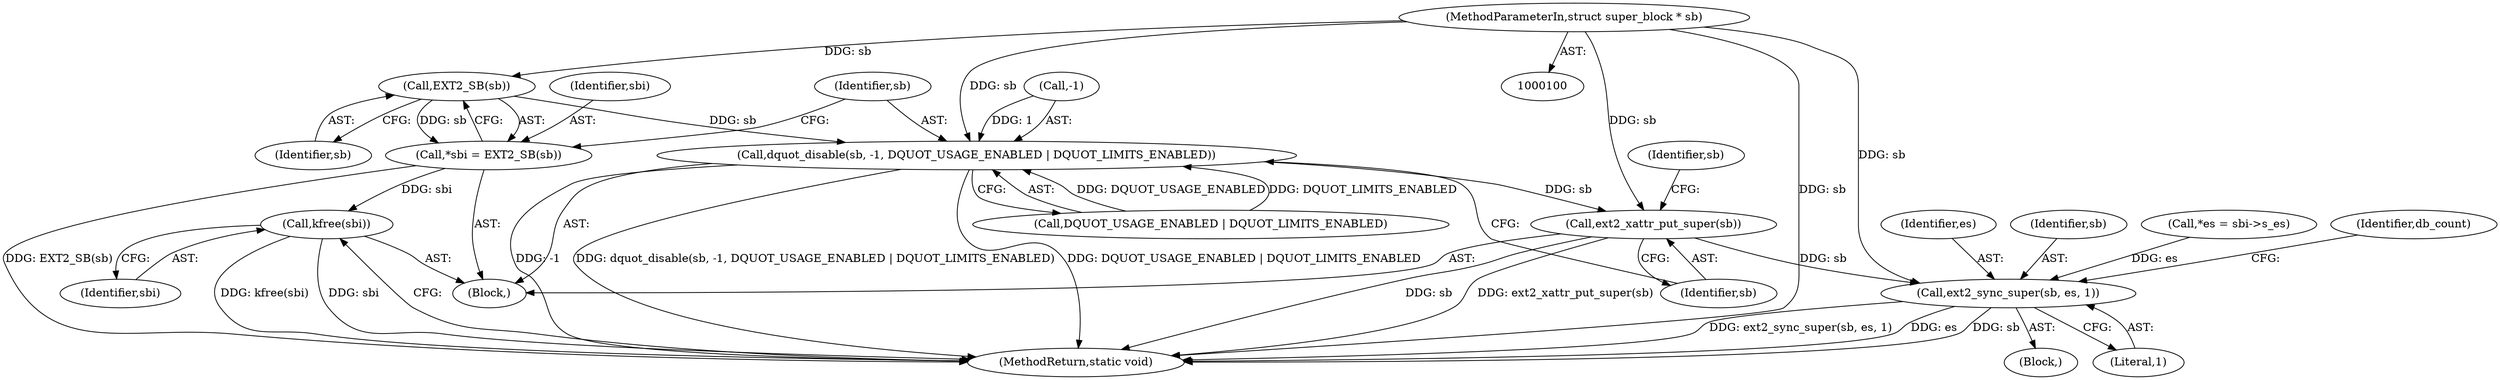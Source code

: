 digraph "0_linux_be0726d33cb8f411945884664924bed3cb8c70ee_1@pointer" {
"1000108" [label="(Call,EXT2_SB(sb))"];
"1000101" [label="(MethodParameterIn,struct super_block * sb)"];
"1000106" [label="(Call,*sbi = EXT2_SB(sb))"];
"1000217" [label="(Call,kfree(sbi))"];
"1000110" [label="(Call,dquot_disable(sb, -1, DQUOT_USAGE_ENABLED | DQUOT_LIMITS_ENABLED))"];
"1000117" [label="(Call,ext2_xattr_put_super(sb))"];
"1000151" [label="(Call,ext2_sync_super(sb, es, 1))"];
"1000217" [label="(Call,kfree(sbi))"];
"1000219" [label="(MethodReturn,static void)"];
"1000128" [label="(Call,*es = sbi->s_es)"];
"1000156" [label="(Identifier,db_count)"];
"1000111" [label="(Identifier,sb)"];
"1000108" [label="(Call,EXT2_SB(sb))"];
"1000109" [label="(Identifier,sb)"];
"1000107" [label="(Identifier,sbi)"];
"1000154" [label="(Literal,1)"];
"1000110" [label="(Call,dquot_disable(sb, -1, DQUOT_USAGE_ENABLED | DQUOT_LIMITS_ENABLED))"];
"1000102" [label="(Block,)"];
"1000112" [label="(Call,-1)"];
"1000114" [label="(Call,DQUOT_USAGE_ENABLED | DQUOT_LIMITS_ENABLED)"];
"1000153" [label="(Identifier,es)"];
"1000151" [label="(Call,ext2_sync_super(sb, es, 1))"];
"1000218" [label="(Identifier,sbi)"];
"1000126" [label="(Block,)"];
"1000101" [label="(MethodParameterIn,struct super_block * sb)"];
"1000152" [label="(Identifier,sb)"];
"1000106" [label="(Call,*sbi = EXT2_SB(sb))"];
"1000118" [label="(Identifier,sb)"];
"1000123" [label="(Identifier,sb)"];
"1000117" [label="(Call,ext2_xattr_put_super(sb))"];
"1000108" -> "1000106"  [label="AST: "];
"1000108" -> "1000109"  [label="CFG: "];
"1000109" -> "1000108"  [label="AST: "];
"1000106" -> "1000108"  [label="CFG: "];
"1000108" -> "1000106"  [label="DDG: sb"];
"1000101" -> "1000108"  [label="DDG: sb"];
"1000108" -> "1000110"  [label="DDG: sb"];
"1000101" -> "1000100"  [label="AST: "];
"1000101" -> "1000219"  [label="DDG: sb"];
"1000101" -> "1000110"  [label="DDG: sb"];
"1000101" -> "1000117"  [label="DDG: sb"];
"1000101" -> "1000151"  [label="DDG: sb"];
"1000106" -> "1000102"  [label="AST: "];
"1000107" -> "1000106"  [label="AST: "];
"1000111" -> "1000106"  [label="CFG: "];
"1000106" -> "1000219"  [label="DDG: EXT2_SB(sb)"];
"1000106" -> "1000217"  [label="DDG: sbi"];
"1000217" -> "1000102"  [label="AST: "];
"1000217" -> "1000218"  [label="CFG: "];
"1000218" -> "1000217"  [label="AST: "];
"1000219" -> "1000217"  [label="CFG: "];
"1000217" -> "1000219"  [label="DDG: kfree(sbi)"];
"1000217" -> "1000219"  [label="DDG: sbi"];
"1000110" -> "1000102"  [label="AST: "];
"1000110" -> "1000114"  [label="CFG: "];
"1000111" -> "1000110"  [label="AST: "];
"1000112" -> "1000110"  [label="AST: "];
"1000114" -> "1000110"  [label="AST: "];
"1000118" -> "1000110"  [label="CFG: "];
"1000110" -> "1000219"  [label="DDG: DQUOT_USAGE_ENABLED | DQUOT_LIMITS_ENABLED"];
"1000110" -> "1000219"  [label="DDG: -1"];
"1000110" -> "1000219"  [label="DDG: dquot_disable(sb, -1, DQUOT_USAGE_ENABLED | DQUOT_LIMITS_ENABLED)"];
"1000112" -> "1000110"  [label="DDG: 1"];
"1000114" -> "1000110"  [label="DDG: DQUOT_USAGE_ENABLED"];
"1000114" -> "1000110"  [label="DDG: DQUOT_LIMITS_ENABLED"];
"1000110" -> "1000117"  [label="DDG: sb"];
"1000117" -> "1000102"  [label="AST: "];
"1000117" -> "1000118"  [label="CFG: "];
"1000118" -> "1000117"  [label="AST: "];
"1000123" -> "1000117"  [label="CFG: "];
"1000117" -> "1000219"  [label="DDG: sb"];
"1000117" -> "1000219"  [label="DDG: ext2_xattr_put_super(sb)"];
"1000117" -> "1000151"  [label="DDG: sb"];
"1000151" -> "1000126"  [label="AST: "];
"1000151" -> "1000154"  [label="CFG: "];
"1000152" -> "1000151"  [label="AST: "];
"1000153" -> "1000151"  [label="AST: "];
"1000154" -> "1000151"  [label="AST: "];
"1000156" -> "1000151"  [label="CFG: "];
"1000151" -> "1000219"  [label="DDG: ext2_sync_super(sb, es, 1)"];
"1000151" -> "1000219"  [label="DDG: es"];
"1000151" -> "1000219"  [label="DDG: sb"];
"1000128" -> "1000151"  [label="DDG: es"];
}
